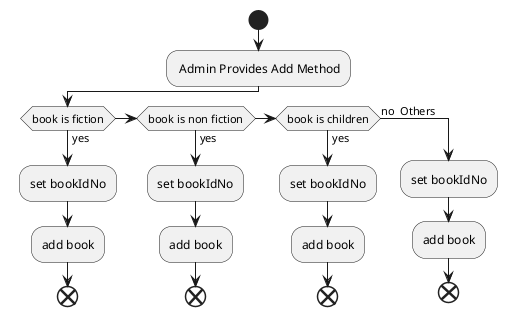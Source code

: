 @startuml

start
   : Admin Provides Add Method;
if (book is fiction) then (yes)
    :set bookIdNo;
    :add book;
    end;

elseif (book is non fiction) then (yes)
    :set bookIdNo;
    :add book;
    end;

elseif(book is children) then (yes)
    :set bookIdNo;
    :add book;
    end;

else (no  Others )
    :set bookIdNo;
    :add book;
    end;
endif


@enduml

@startuml




Admin --> bookApp : input book info


BookApp --> BookService : addAnimal(Animal n,newAnimal)
AnimalService --> AnimalRepository : getAnimal()
AnimalService <-- AnimalRepository : List<Animal>

alt New Animal already exist In the List
AnimalService --> AnimalShelterApp : return false
user <-- AnimalShelterApp : Sorry Animal already present

else Add new animal in the list
AnimalService --> AnimalService : aanroep add method of list to add new animal
AnimalShelterApp <-- AnimalService : return true
user <-- AnimalShelterApp : animal added

end
@enduml

